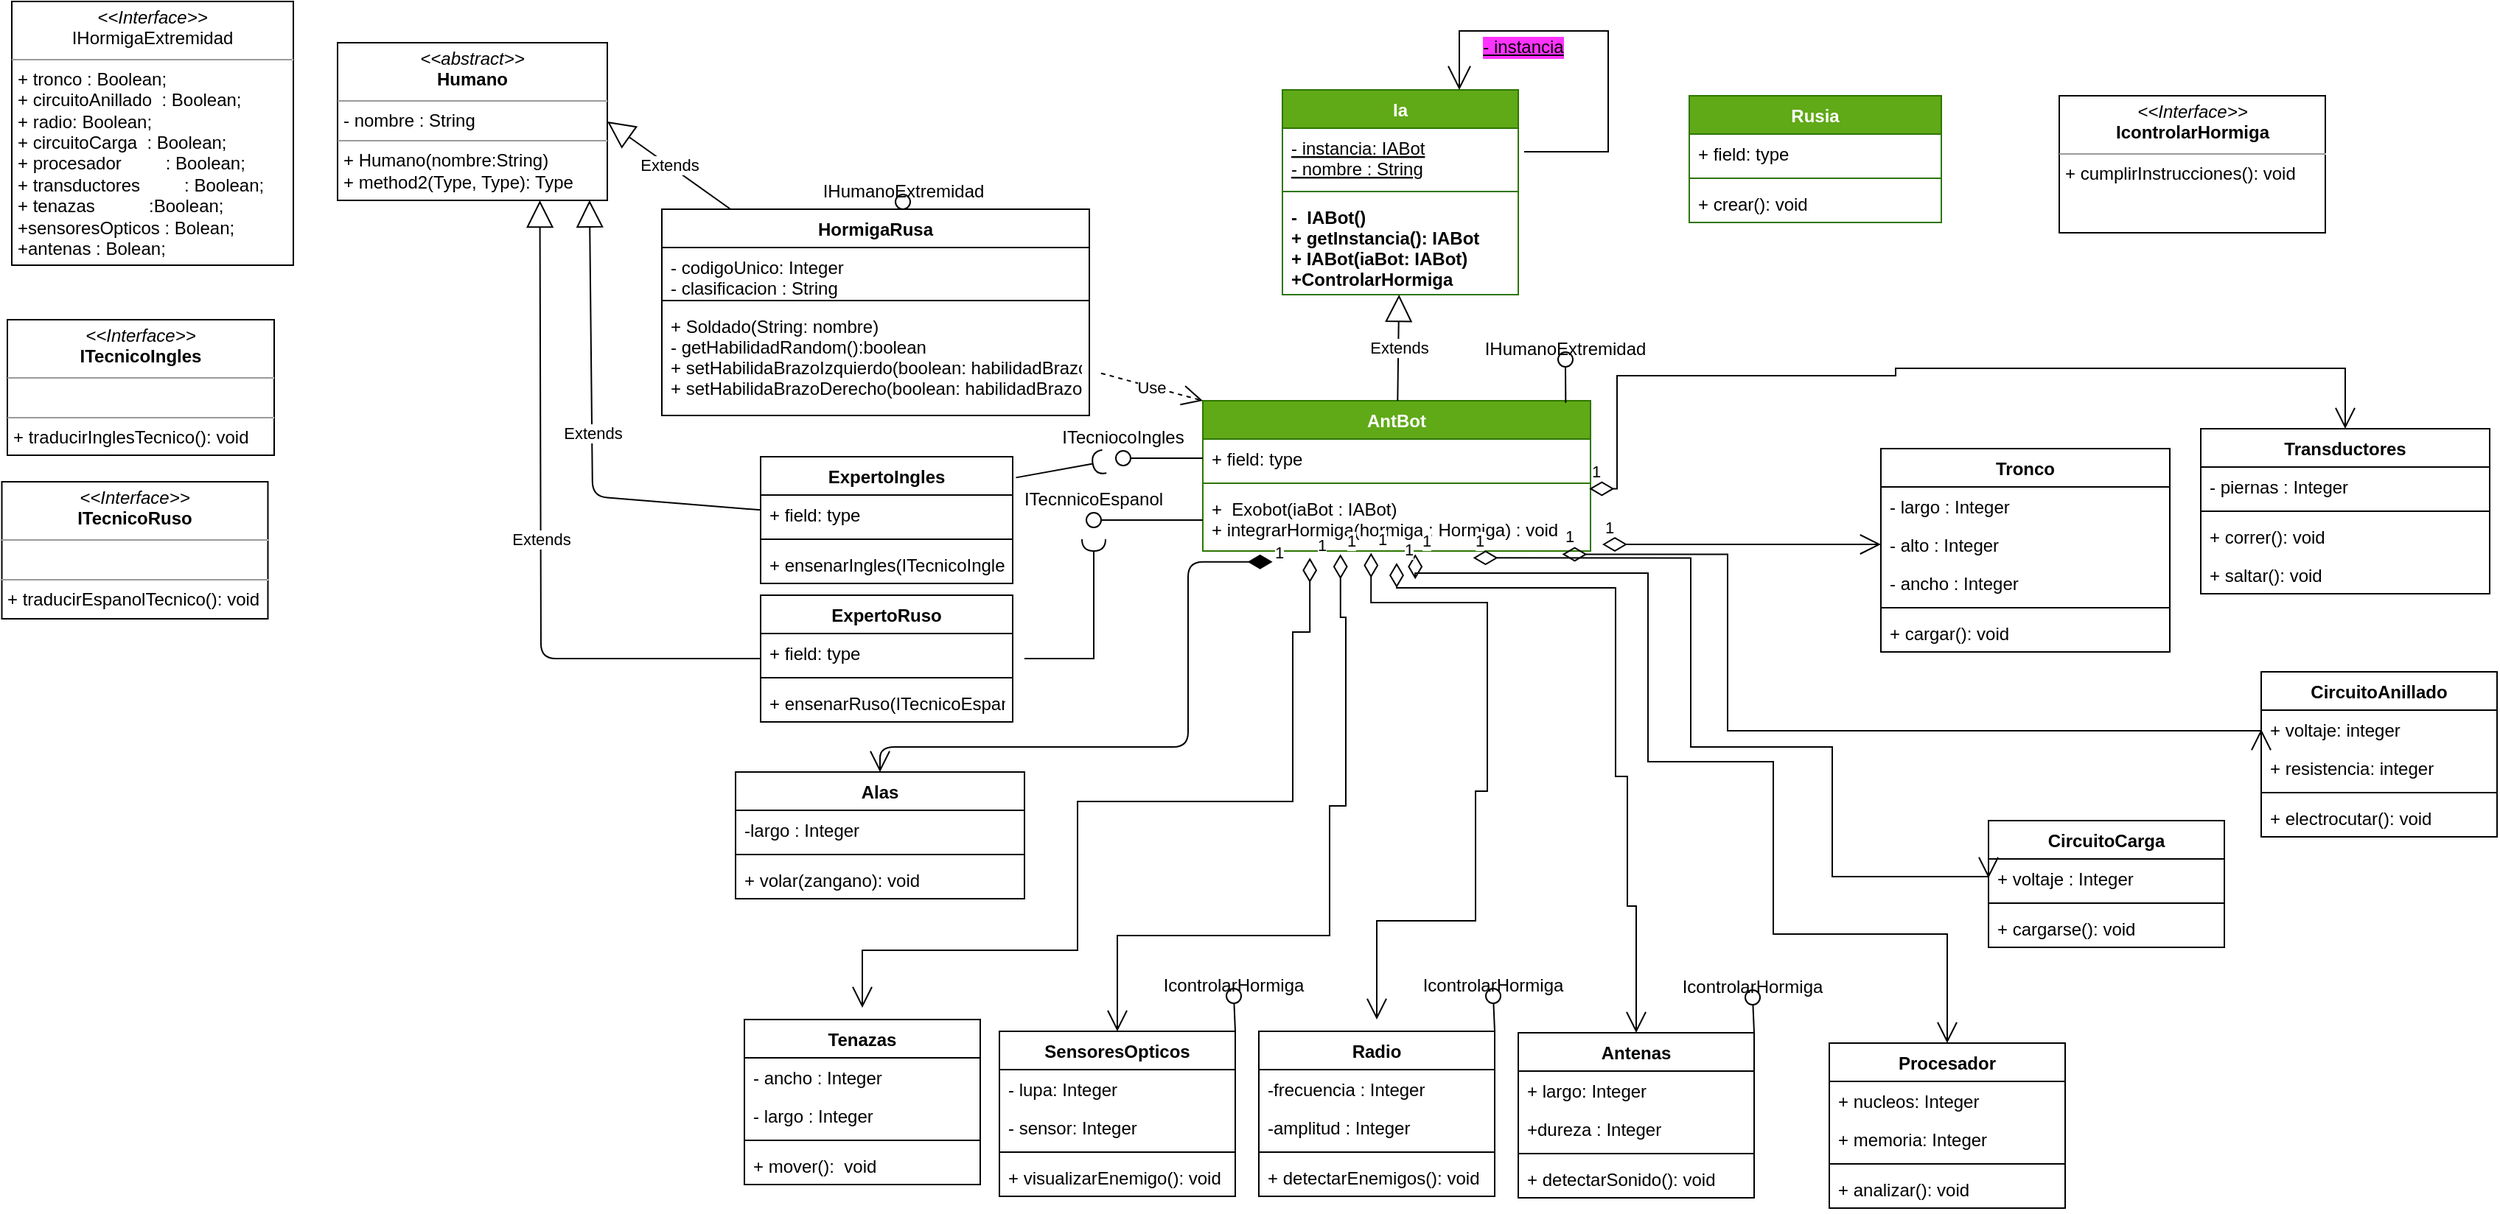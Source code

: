 <mxfile>
    <diagram id="eW3q4ieRanPk6iBj8h7B" name="Page-1">
        <mxGraphModel dx="2016" dy="666" grid="0" gridSize="10" guides="1" tooltips="1" connect="1" arrows="1" fold="1" page="1" pageScale="1" pageWidth="850" pageHeight="1100" math="0" shadow="0">
            <root>
                <mxCell id="0"/>
                <mxCell id="1" parent="0"/>
                <mxCell id="2" value="Ia" style="swimlane;fontStyle=1;align=center;verticalAlign=top;childLayout=stackLayout;horizontal=1;startSize=26;horizontalStack=0;resizeParent=1;resizeParentMax=0;resizeLast=0;collapsible=1;marginBottom=0;fillColor=#60a917;strokeColor=#2D7600;fontColor=#ffffff;" parent="1" vertex="1">
                    <mxGeometry x="354" y="99" width="160" height="139" as="geometry"/>
                </mxCell>
                <mxCell id="3" value="- instancia: IABot&#10;- nombre : String" style="text;strokeColor=none;fillColor=none;align=left;verticalAlign=top;spacingLeft=4;spacingRight=4;overflow=hidden;rotatable=0;points=[[0,0.5],[1,0.5]];portConstraint=eastwest;fontStyle=4" parent="2" vertex="1">
                    <mxGeometry y="26" width="160" height="39" as="geometry"/>
                </mxCell>
                <mxCell id="4" value="" style="line;strokeWidth=1;fillColor=none;align=left;verticalAlign=middle;spacingTop=-1;spacingLeft=3;spacingRight=3;rotatable=0;labelPosition=right;points=[];portConstraint=eastwest;strokeColor=inherit;" parent="2" vertex="1">
                    <mxGeometry y="65" width="160" height="8" as="geometry"/>
                </mxCell>
                <mxCell id="114" style="edgeStyle=none;rounded=0;orthogonalLoop=1;jettySize=auto;html=1;entryX=0.75;entryY=0;entryDx=0;entryDy=0;endArrow=open;startSize=14;endSize=14;sourcePerimeterSpacing=8;targetPerimeterSpacing=8;" parent="2" target="2" edge="1">
                    <mxGeometry relative="1" as="geometry">
                        <mxPoint x="164" y="42" as="sourcePoint"/>
                        <Array as="points">
                            <mxPoint x="221" y="42"/>
                            <mxPoint x="221" y="-40"/>
                            <mxPoint x="120" y="-40"/>
                        </Array>
                    </mxGeometry>
                </mxCell>
                <mxCell id="115" value="&lt;span style=&quot;font-size: 12px; text-align: left; text-decoration-line: underline;&quot;&gt;- instancia&lt;/span&gt;" style="edgeLabel;html=1;align=center;verticalAlign=middle;resizable=0;points=[];labelBackgroundColor=#FF33FF;" parent="114" vertex="1" connectable="0">
                    <mxGeometry x="-0.443" y="-2" relative="1" as="geometry">
                        <mxPoint x="-60" y="-50" as="offset"/>
                    </mxGeometry>
                </mxCell>
                <mxCell id="5" value="-  IABot()&#10;+ getInstancia(): IABot&#10;+ IABot(iaBot: IABot)&#10;+ControlarHormiga" style="text;strokeColor=none;fillColor=none;align=left;verticalAlign=top;spacingLeft=4;spacingRight=4;overflow=hidden;rotatable=0;points=[[0,0.5],[1,0.5]];portConstraint=eastwest;fontStyle=1" parent="2" vertex="1">
                    <mxGeometry y="73" width="160" height="66" as="geometry"/>
                </mxCell>
                <mxCell id="6" value="AntBot" style="swimlane;fontStyle=1;align=center;verticalAlign=top;childLayout=stackLayout;horizontal=1;startSize=26;horizontalStack=0;resizeParent=1;resizeParentMax=0;resizeLast=0;collapsible=1;marginBottom=0;fillColor=#60a917;strokeColor=#2D7600;fontColor=#ffffff;" parent="1" vertex="1">
                    <mxGeometry x="300" y="310" width="263" height="102" as="geometry"/>
                </mxCell>
                <mxCell id="7" value="+ field: type" style="text;strokeColor=none;fillColor=none;align=left;verticalAlign=top;spacingLeft=4;spacingRight=4;overflow=hidden;rotatable=0;points=[[0,0.5],[1,0.5]];portConstraint=eastwest;" parent="6" vertex="1">
                    <mxGeometry y="26" width="263" height="26" as="geometry"/>
                </mxCell>
                <mxCell id="8" value="" style="line;strokeWidth=1;fillColor=none;align=left;verticalAlign=middle;spacingTop=-1;spacingLeft=3;spacingRight=3;rotatable=0;labelPosition=right;points=[];portConstraint=eastwest;strokeColor=inherit;" parent="6" vertex="1">
                    <mxGeometry y="52" width="263" height="8" as="geometry"/>
                </mxCell>
                <mxCell id="9" value="+  Exobot(iaBot : IABot)&#10;+ integrarHormiga(hormiga : Hormiga) : void" style="text;strokeColor=none;fillColor=none;align=left;verticalAlign=top;spacingLeft=4;spacingRight=4;overflow=hidden;rotatable=0;points=[[0,0.5],[1,0.5]];portConstraint=eastwest;" parent="6" vertex="1">
                    <mxGeometry y="60" width="263" height="42" as="geometry"/>
                </mxCell>
                <mxCell id="12" value="Extends" style="endArrow=block;endSize=16;endFill=0;html=1;" parent="1" source="6" target="2" edge="1">
                    <mxGeometry width="160" relative="1" as="geometry">
                        <mxPoint x="355" y="247" as="sourcePoint"/>
                        <mxPoint x="544" y="267" as="targetPoint"/>
                    </mxGeometry>
                </mxCell>
                <mxCell id="13" value="Tronco" style="swimlane;fontStyle=1;align=center;verticalAlign=top;childLayout=stackLayout;horizontal=1;startSize=26;horizontalStack=0;resizeParent=1;resizeParentMax=0;resizeLast=0;collapsible=1;marginBottom=0;" parent="1" vertex="1">
                    <mxGeometry x="760" y="342.5" width="196" height="138" as="geometry"/>
                </mxCell>
                <mxCell id="14" value="- largo : Integer" style="text;strokeColor=none;fillColor=none;align=left;verticalAlign=top;spacingLeft=4;spacingRight=4;overflow=hidden;rotatable=0;points=[[0,0.5],[1,0.5]];portConstraint=eastwest;" parent="13" vertex="1">
                    <mxGeometry y="26" width="196" height="26" as="geometry"/>
                </mxCell>
                <mxCell id="153" value="- alto : Integer" style="text;strokeColor=none;fillColor=none;align=left;verticalAlign=top;spacingLeft=4;spacingRight=4;overflow=hidden;rotatable=0;points=[[0,0.5],[1,0.5]];portConstraint=eastwest;" parent="13" vertex="1">
                    <mxGeometry y="52" width="196" height="26" as="geometry"/>
                </mxCell>
                <mxCell id="152" value="- ancho : Integer" style="text;strokeColor=none;fillColor=none;align=left;verticalAlign=top;spacingLeft=4;spacingRight=4;overflow=hidden;rotatable=0;points=[[0,0.5],[1,0.5]];portConstraint=eastwest;" parent="13" vertex="1">
                    <mxGeometry y="78" width="196" height="26" as="geometry"/>
                </mxCell>
                <mxCell id="15" value="" style="line;strokeWidth=1;fillColor=none;align=left;verticalAlign=middle;spacingTop=-1;spacingLeft=3;spacingRight=3;rotatable=0;labelPosition=right;points=[];portConstraint=eastwest;strokeColor=inherit;" parent="13" vertex="1">
                    <mxGeometry y="104" width="196" height="8" as="geometry"/>
                </mxCell>
                <mxCell id="16" value="+ cargar(): void" style="text;strokeColor=none;fillColor=none;align=left;verticalAlign=top;spacingLeft=4;spacingRight=4;overflow=hidden;rotatable=0;points=[[0,0.5],[1,0.5]];portConstraint=eastwest;" parent="13" vertex="1">
                    <mxGeometry y="112" width="196" height="26" as="geometry"/>
                </mxCell>
                <mxCell id="18" value="&lt;p style=&quot;margin:0px;margin-top:4px;text-align:center;&quot;&gt;&lt;i&gt;&amp;lt;&amp;lt;Interface&amp;gt;&amp;gt;&lt;/i&gt;&lt;br&gt;&lt;b&gt;ITecnicoIngles&lt;/b&gt;&lt;/p&gt;&lt;hr size=&quot;1&quot;&gt;&lt;p style=&quot;margin:0px;margin-left:4px;&quot;&gt;&lt;br&gt;&lt;/p&gt;&lt;hr size=&quot;1&quot;&gt;&lt;p style=&quot;margin:0px;margin-left:4px;&quot;&gt;&lt;/p&gt;&lt;p style=&quot;margin:0px;margin-left:4px;&quot;&gt;+ traducirInglesTecnico(): void&lt;/p&gt;" style="verticalAlign=top;align=left;overflow=fill;fontSize=12;fontFamily=Helvetica;html=1;" parent="1" vertex="1">
                    <mxGeometry x="-511" y="255" width="181" height="92" as="geometry"/>
                </mxCell>
                <mxCell id="19" value="&lt;p style=&quot;margin:0px;margin-top:4px;text-align:center;&quot;&gt;&lt;i&gt;&amp;lt;&amp;lt;abstract&amp;gt;&amp;gt;&lt;/i&gt;&lt;br&gt;&lt;b&gt;Humano&lt;/b&gt;&lt;/p&gt;&lt;hr size=&quot;1&quot;&gt;&lt;p style=&quot;margin:0px;margin-left:4px;&quot;&gt;- nombre : String&lt;br&gt;&lt;/p&gt;&lt;hr size=&quot;1&quot;&gt;&lt;p style=&quot;margin:0px;margin-left:4px;&quot;&gt;+ Humano(nombre:String)&lt;br&gt;+ method2(Type, Type): Type&lt;/p&gt;" style="verticalAlign=top;align=left;overflow=fill;fontSize=12;fontFamily=Helvetica;html=1;" parent="1" vertex="1">
                    <mxGeometry x="-287" y="67" width="183" height="107" as="geometry"/>
                </mxCell>
                <mxCell id="27" value="" style="rounded=0;orthogonalLoop=1;jettySize=auto;html=1;endArrow=none;endFill=0;sketch=0;sourcePerimeterSpacing=0;targetPerimeterSpacing=0;startSize=14;endSize=14;curved=1;exitX=0.936;exitY=0.014;exitDx=0;exitDy=0;exitPerimeter=0;" parent="1" source="6" target="29" edge="1">
                    <mxGeometry relative="1" as="geometry">
                        <mxPoint x="425" y="308" as="sourcePoint"/>
                    </mxGeometry>
                </mxCell>
                <mxCell id="28" value="" style="rounded=0;orthogonalLoop=1;jettySize=auto;html=1;endArrow=halfCircle;endFill=0;endSize=6;strokeWidth=1;sketch=0;sourcePerimeterSpacing=8;targetPerimeterSpacing=8;curved=1;exitX=1.013;exitY=0.165;exitDx=0;exitDy=0;exitPerimeter=0;" parent="1" source="89" target="31" edge="1">
                    <mxGeometry relative="1" as="geometry">
                        <mxPoint x="28" y="327" as="sourcePoint"/>
                        <mxPoint x="28" y="304" as="targetPoint"/>
                    </mxGeometry>
                </mxCell>
                <mxCell id="29" value="IHumanoExtremidad&lt;br&gt;&lt;br&gt;" style="ellipse;whiteSpace=wrap;html=1;align=center;aspect=fixed;resizable=0;points=[];outlineConnect=0;sketch=0;" parent="1" vertex="1">
                    <mxGeometry x="541" y="277" width="10" height="10" as="geometry"/>
                </mxCell>
                <mxCell id="30" value="" style="rounded=0;orthogonalLoop=1;jettySize=auto;html=1;endArrow=none;endFill=0;sketch=0;sourcePerimeterSpacing=0;targetPerimeterSpacing=0;startSize=14;endSize=14;curved=1;exitX=0;exitY=0.5;exitDx=0;exitDy=0;" parent="1" source="7" target="31" edge="1">
                    <mxGeometry relative="1" as="geometry">
                        <mxPoint x="472" y="374" as="sourcePoint"/>
                    </mxGeometry>
                </mxCell>
                <mxCell id="31" value="ITecniocoIngles&lt;br&gt;&lt;br&gt;&lt;br&gt;" style="ellipse;whiteSpace=wrap;html=1;align=center;aspect=fixed;resizable=0;points=[];outlineConnect=0;sketch=0;" parent="1" vertex="1">
                    <mxGeometry x="241" y="344" width="10" height="10" as="geometry"/>
                </mxCell>
                <mxCell id="45" value="HormigaRusa" style="swimlane;fontStyle=1;align=center;verticalAlign=top;childLayout=stackLayout;horizontal=1;startSize=26;horizontalStack=0;resizeParent=1;resizeParentMax=0;resizeLast=0;collapsible=1;marginBottom=0;" parent="1" vertex="1">
                    <mxGeometry x="-67" y="180" width="290" height="140" as="geometry"/>
                </mxCell>
                <mxCell id="46" value="- codigoUnico: Integer&#10;- clasificacion : String&#10;&#10;" style="text;strokeColor=none;fillColor=none;align=left;verticalAlign=top;spacingLeft=4;spacingRight=4;overflow=hidden;rotatable=0;points=[[0,0.5],[1,0.5]];portConstraint=eastwest;" parent="45" vertex="1">
                    <mxGeometry y="26" width="290" height="32" as="geometry"/>
                </mxCell>
                <mxCell id="47" value="" style="line;strokeWidth=1;fillColor=none;align=left;verticalAlign=middle;spacingTop=-1;spacingLeft=3;spacingRight=3;rotatable=0;labelPosition=right;points=[];portConstraint=eastwest;strokeColor=inherit;" parent="45" vertex="1">
                    <mxGeometry y="58" width="290" height="8" as="geometry"/>
                </mxCell>
                <mxCell id="48" value="+ Soldado(String: nombre)&#10;- getHabilidadRandom():boolean&#10;+ setHabilidaBrazoIzquierdo(boolean: habilidadBrazoIzquierdo):void&#10;+ setHabilidaBrazoDerecho(boolean: habilidadBrazoDerecho): void" style="text;strokeColor=none;fillColor=none;align=left;verticalAlign=top;spacingLeft=4;spacingRight=4;overflow=hidden;rotatable=0;points=[[0,0.5],[1,0.5]];portConstraint=eastwest;" parent="45" vertex="1">
                    <mxGeometry y="66" width="290" height="74" as="geometry"/>
                </mxCell>
                <mxCell id="50" value="Extends" style="endArrow=block;endSize=16;endFill=0;html=1;entryX=1;entryY=0.5;entryDx=0;entryDy=0;startArrow=none;" parent="1" source="45" target="19" edge="1">
                    <mxGeometry width="160" relative="1" as="geometry">
                        <mxPoint x="-35" y="200" as="sourcePoint"/>
                        <mxPoint x="338" y="172" as="targetPoint"/>
                    </mxGeometry>
                </mxCell>
                <mxCell id="56" value="Use" style="endArrow=open;endSize=12;dashed=1;html=1;rounded=0;sourcePerimeterSpacing=8;targetPerimeterSpacing=8;entryX=0;entryY=0;entryDx=0;entryDy=0;" parent="1" source="45" target="6" edge="1">
                    <mxGeometry width="160" relative="1" as="geometry">
                        <mxPoint x="262" y="366" as="sourcePoint"/>
                        <mxPoint x="290" y="271" as="targetPoint"/>
                    </mxGeometry>
                </mxCell>
                <mxCell id="80" value="CircuitoAnillado" style="swimlane;fontStyle=1;align=center;verticalAlign=top;childLayout=stackLayout;horizontal=1;startSize=26;horizontalStack=0;resizeParent=1;resizeParentMax=0;resizeLast=0;collapsible=1;marginBottom=0;" parent="1" vertex="1">
                    <mxGeometry x="1018" y="494" width="160" height="112" as="geometry"/>
                </mxCell>
                <mxCell id="81" value="+ voltaje: integer" style="text;strokeColor=none;fillColor=none;align=left;verticalAlign=top;spacingLeft=4;spacingRight=4;overflow=hidden;rotatable=0;points=[[0,0.5],[1,0.5]];portConstraint=eastwest;" parent="80" vertex="1">
                    <mxGeometry y="26" width="160" height="26" as="geometry"/>
                </mxCell>
                <mxCell id="231" value="+ resistencia: integer" style="text;strokeColor=none;fillColor=none;align=left;verticalAlign=top;spacingLeft=4;spacingRight=4;overflow=hidden;rotatable=0;points=[[0,0.5],[1,0.5]];portConstraint=eastwest;" parent="80" vertex="1">
                    <mxGeometry y="52" width="160" height="26" as="geometry"/>
                </mxCell>
                <mxCell id="82" value="" style="line;strokeWidth=1;fillColor=none;align=left;verticalAlign=middle;spacingTop=-1;spacingLeft=3;spacingRight=3;rotatable=0;labelPosition=right;points=[];portConstraint=eastwest;strokeColor=inherit;" parent="80" vertex="1">
                    <mxGeometry y="78" width="160" height="8" as="geometry"/>
                </mxCell>
                <mxCell id="83" value="+ electrocutar(): void" style="text;strokeColor=none;fillColor=none;align=left;verticalAlign=top;spacingLeft=4;spacingRight=4;overflow=hidden;rotatable=0;points=[[0,0.5],[1,0.5]];portConstraint=eastwest;" parent="80" vertex="1">
                    <mxGeometry y="86" width="160" height="26" as="geometry"/>
                </mxCell>
                <mxCell id="88" value="1" style="endArrow=open;html=1;endSize=12;startArrow=diamondThin;startSize=14;startFill=0;edgeStyle=orthogonalEdgeStyle;align=left;verticalAlign=bottom;rounded=0;sourcePerimeterSpacing=8;targetPerimeterSpacing=8;entryX=0;entryY=0.5;entryDx=0;entryDy=0;" parent="1" source="6" target="153" edge="1">
                    <mxGeometry x="-1" y="3" relative="1" as="geometry">
                        <mxPoint x="484" y="487" as="sourcePoint"/>
                        <mxPoint x="749" y="441" as="targetPoint"/>
                        <Array as="points">
                            <mxPoint x="662" y="408"/>
                        </Array>
                    </mxGeometry>
                </mxCell>
                <mxCell id="89" value="ExpertoIngles" style="swimlane;fontStyle=1;align=center;verticalAlign=top;childLayout=stackLayout;horizontal=1;startSize=26;horizontalStack=0;resizeParent=1;resizeParentMax=0;resizeLast=0;collapsible=1;marginBottom=0;" parent="1" vertex="1">
                    <mxGeometry y="348" width="171" height="86" as="geometry"/>
                </mxCell>
                <mxCell id="90" value="+ field: type" style="text;strokeColor=none;fillColor=none;align=left;verticalAlign=top;spacingLeft=4;spacingRight=4;overflow=hidden;rotatable=0;points=[[0,0.5],[1,0.5]];portConstraint=eastwest;" parent="89" vertex="1">
                    <mxGeometry y="26" width="171" height="26" as="geometry"/>
                </mxCell>
                <mxCell id="91" value="" style="line;strokeWidth=1;fillColor=none;align=left;verticalAlign=middle;spacingTop=-1;spacingLeft=3;spacingRight=3;rotatable=0;labelPosition=right;points=[];portConstraint=eastwest;strokeColor=inherit;" parent="89" vertex="1">
                    <mxGeometry y="52" width="171" height="8" as="geometry"/>
                </mxCell>
                <mxCell id="92" value="+ ensenarIngles(ITecnicoIngles): void" style="text;strokeColor=none;fillColor=none;align=left;verticalAlign=top;spacingLeft=4;spacingRight=4;overflow=hidden;rotatable=0;points=[[0,0.5],[1,0.5]];portConstraint=eastwest;" parent="89" vertex="1">
                    <mxGeometry y="60" width="171" height="26" as="geometry"/>
                </mxCell>
                <mxCell id="93" value="ExpertoRuso" style="swimlane;fontStyle=1;align=center;verticalAlign=top;childLayout=stackLayout;horizontal=1;startSize=26;horizontalStack=0;resizeParent=1;resizeParentMax=0;resizeLast=0;collapsible=1;marginBottom=0;" parent="1" vertex="1">
                    <mxGeometry y="442" width="171" height="86" as="geometry"/>
                </mxCell>
                <mxCell id="94" value="+ field: type" style="text;strokeColor=none;fillColor=none;align=left;verticalAlign=top;spacingLeft=4;spacingRight=4;overflow=hidden;rotatable=0;points=[[0,0.5],[1,0.5]];portConstraint=eastwest;" parent="93" vertex="1">
                    <mxGeometry y="26" width="171" height="26" as="geometry"/>
                </mxCell>
                <mxCell id="95" value="" style="line;strokeWidth=1;fillColor=none;align=left;verticalAlign=middle;spacingTop=-1;spacingLeft=3;spacingRight=3;rotatable=0;labelPosition=right;points=[];portConstraint=eastwest;strokeColor=inherit;" parent="93" vertex="1">
                    <mxGeometry y="52" width="171" height="8" as="geometry"/>
                </mxCell>
                <mxCell id="96" value="+ ensenarRuso(ITecnicoEspanol): void" style="text;strokeColor=none;fillColor=none;align=left;verticalAlign=top;spacingLeft=4;spacingRight=4;overflow=hidden;rotatable=0;points=[[0,0.5],[1,0.5]];portConstraint=eastwest;" parent="93" vertex="1">
                    <mxGeometry y="60" width="171" height="26" as="geometry"/>
                </mxCell>
                <mxCell id="97" value="Extends" style="endArrow=block;endSize=16;endFill=0;html=1;entryX=0.75;entryY=1;entryDx=0;entryDy=0;" parent="1" source="93" target="19" edge="1">
                    <mxGeometry width="160" relative="1" as="geometry">
                        <mxPoint x="-78.031" y="453" as="sourcePoint"/>
                        <mxPoint x="-120" y="412.593" as="targetPoint"/>
                        <Array as="points">
                            <mxPoint x="-149" y="485"/>
                        </Array>
                    </mxGeometry>
                </mxCell>
                <mxCell id="98" value="Extends" style="endArrow=block;endSize=16;endFill=0;html=1;entryX=0.934;entryY=0.999;entryDx=0;entryDy=0;entryPerimeter=0;" parent="1" source="89" target="19" edge="1">
                    <mxGeometry width="160" relative="1" as="geometry">
                        <mxPoint x="-67.5" y="547" as="sourcePoint"/>
                        <mxPoint x="-162.75" y="464" as="targetPoint"/>
                        <Array as="points">
                            <mxPoint x="-114" y="375"/>
                        </Array>
                    </mxGeometry>
                </mxCell>
                <mxCell id="99" value="" style="rounded=0;orthogonalLoop=1;jettySize=auto;html=1;endArrow=halfCircle;endFill=0;endSize=6;strokeWidth=1;sketch=0;sourcePerimeterSpacing=8;targetPerimeterSpacing=8;edgeStyle=orthogonalEdgeStyle;" parent="1" source="93" target="111" edge="1">
                    <mxGeometry relative="1" as="geometry">
                        <mxPoint x="10.059" y="452.998" as="sourcePoint"/>
                        <mxPoint x="164" y="407" as="targetPoint"/>
                    </mxGeometry>
                </mxCell>
                <mxCell id="103" value="&lt;p style=&quot;margin:0px;margin-top:4px;text-align:center;&quot;&gt;&lt;i&gt;&amp;lt;&amp;lt;Interface&amp;gt;&amp;gt;&lt;/i&gt;&lt;br&gt;&lt;b&gt;ITecnicoRuso&lt;/b&gt;&lt;/p&gt;&lt;hr size=&quot;1&quot;&gt;&lt;p style=&quot;margin:0px;margin-left:4px;&quot;&gt;&lt;br&gt;&lt;/p&gt;&lt;hr size=&quot;1&quot;&gt;&lt;p style=&quot;margin:0px;margin-left:4px;&quot;&gt;+ traducirEspanolTecnico(): void&lt;/p&gt;" style="verticalAlign=top;align=left;overflow=fill;fontSize=12;fontFamily=Helvetica;html=1;" parent="1" vertex="1">
                    <mxGeometry x="-514.75" y="365" width="180.5" height="93" as="geometry"/>
                </mxCell>
                <mxCell id="110" value="" style="rounded=0;orthogonalLoop=1;jettySize=auto;html=1;endArrow=none;endFill=0;sketch=0;sourcePerimeterSpacing=0;targetPerimeterSpacing=0;startSize=14;endSize=14;curved=1;exitX=0;exitY=0.5;exitDx=0;exitDy=0;" parent="1" source="9" target="111" edge="1">
                    <mxGeometry relative="1" as="geometry">
                        <mxPoint x="464" y="375" as="sourcePoint"/>
                    </mxGeometry>
                </mxCell>
                <mxCell id="111" value="ITecnnicoEspanol&lt;br&gt;&lt;br&gt;&lt;br&gt;" style="ellipse;whiteSpace=wrap;html=1;align=center;aspect=fixed;resizable=0;points=[];outlineConnect=0;sketch=0;" parent="1" vertex="1">
                    <mxGeometry x="221" y="386" width="10" height="10" as="geometry"/>
                </mxCell>
                <mxCell id="116" value="Rusia" style="swimlane;fontStyle=1;align=center;verticalAlign=top;childLayout=stackLayout;horizontal=1;startSize=26;horizontalStack=0;resizeParent=1;resizeParentMax=0;resizeLast=0;collapsible=1;marginBottom=0;fillColor=#60a917;strokeColor=#2D7600;fontColor=#ffffff;" parent="1" vertex="1">
                    <mxGeometry x="630" y="103" width="171" height="86" as="geometry"/>
                </mxCell>
                <mxCell id="117" value="+ field: type" style="text;strokeColor=none;fillColor=none;align=left;verticalAlign=top;spacingLeft=4;spacingRight=4;overflow=hidden;rotatable=0;points=[[0,0.5],[1,0.5]];portConstraint=eastwest;" parent="116" vertex="1">
                    <mxGeometry y="26" width="171" height="26" as="geometry"/>
                </mxCell>
                <mxCell id="118" value="" style="line;strokeWidth=1;fillColor=none;align=left;verticalAlign=middle;spacingTop=-1;spacingLeft=3;spacingRight=3;rotatable=0;labelPosition=right;points=[];portConstraint=eastwest;strokeColor=inherit;" parent="116" vertex="1">
                    <mxGeometry y="52" width="171" height="8" as="geometry"/>
                </mxCell>
                <mxCell id="119" value="+ crear(): void" style="text;strokeColor=none;fillColor=none;align=left;verticalAlign=top;spacingLeft=4;spacingRight=4;overflow=hidden;rotatable=0;points=[[0,0.5],[1,0.5]];portConstraint=eastwest;" parent="116" vertex="1">
                    <mxGeometry y="60" width="171" height="26" as="geometry"/>
                </mxCell>
                <mxCell id="126" value="" style="endArrow=none;endSize=16;endFill=0;html=1;" parent="1" source="45" target="41" edge="1">
                    <mxGeometry width="160" relative="1" as="geometry">
                        <mxPoint x="5.643" y="215" as="sourcePoint"/>
                        <mxPoint x="-103" y="156.5" as="targetPoint"/>
                    </mxGeometry>
                </mxCell>
                <mxCell id="41" value="IHumanoExtremidad&lt;br&gt;&lt;br&gt;" style="ellipse;whiteSpace=wrap;html=1;align=center;aspect=fixed;resizable=0;points=[];outlineConnect=0;sketch=0;" parent="1" vertex="1">
                    <mxGeometry x="91.5" y="170" width="10" height="10" as="geometry"/>
                </mxCell>
                <mxCell id="159" value="CircuitoCarga" style="swimlane;fontStyle=1;align=center;verticalAlign=top;childLayout=stackLayout;horizontal=1;startSize=26;horizontalStack=0;resizeParent=1;resizeParentMax=0;resizeLast=0;collapsible=1;marginBottom=0;" parent="1" vertex="1">
                    <mxGeometry x="833" y="595" width="160" height="86" as="geometry"/>
                </mxCell>
                <mxCell id="160" value="+ voltaje : Integer" style="text;strokeColor=none;fillColor=none;align=left;verticalAlign=top;spacingLeft=4;spacingRight=4;overflow=hidden;rotatable=0;points=[[0,0.5],[1,0.5]];portConstraint=eastwest;" parent="159" vertex="1">
                    <mxGeometry y="26" width="160" height="26" as="geometry"/>
                </mxCell>
                <mxCell id="161" value="" style="line;strokeWidth=1;fillColor=none;align=left;verticalAlign=middle;spacingTop=-1;spacingLeft=3;spacingRight=3;rotatable=0;labelPosition=right;points=[];portConstraint=eastwest;strokeColor=inherit;" parent="159" vertex="1">
                    <mxGeometry y="52" width="160" height="8" as="geometry"/>
                </mxCell>
                <mxCell id="162" value="+ cargarse(): void" style="text;strokeColor=none;fillColor=none;align=left;verticalAlign=top;spacingLeft=4;spacingRight=4;overflow=hidden;rotatable=0;points=[[0,0.5],[1,0.5]];portConstraint=eastwest;" parent="159" vertex="1">
                    <mxGeometry y="60" width="160" height="26" as="geometry"/>
                </mxCell>
                <mxCell id="163" value="Procesador" style="swimlane;fontStyle=1;align=center;verticalAlign=top;childLayout=stackLayout;horizontal=1;startSize=26;horizontalStack=0;resizeParent=1;resizeParentMax=0;resizeLast=0;collapsible=1;marginBottom=0;" parent="1" vertex="1">
                    <mxGeometry x="725" y="746" width="160" height="112" as="geometry"/>
                </mxCell>
                <mxCell id="164" value="+ nucleos: Integer" style="text;strokeColor=none;fillColor=none;align=left;verticalAlign=top;spacingLeft=4;spacingRight=4;overflow=hidden;rotatable=0;points=[[0,0.5],[1,0.5]];portConstraint=eastwest;" parent="163" vertex="1">
                    <mxGeometry y="26" width="160" height="26" as="geometry"/>
                </mxCell>
                <mxCell id="236" value="+ memoria: Integer" style="text;strokeColor=none;fillColor=none;align=left;verticalAlign=top;spacingLeft=4;spacingRight=4;overflow=hidden;rotatable=0;points=[[0,0.5],[1,0.5]];portConstraint=eastwest;" parent="163" vertex="1">
                    <mxGeometry y="52" width="160" height="26" as="geometry"/>
                </mxCell>
                <mxCell id="165" value="" style="line;strokeWidth=1;fillColor=none;align=left;verticalAlign=middle;spacingTop=-1;spacingLeft=3;spacingRight=3;rotatable=0;labelPosition=right;points=[];portConstraint=eastwest;strokeColor=inherit;" parent="163" vertex="1">
                    <mxGeometry y="78" width="160" height="8" as="geometry"/>
                </mxCell>
                <mxCell id="166" value="+ analizar(): void" style="text;strokeColor=none;fillColor=none;align=left;verticalAlign=top;spacingLeft=4;spacingRight=4;overflow=hidden;rotatable=0;points=[[0,0.5],[1,0.5]];portConstraint=eastwest;" parent="163" vertex="1">
                    <mxGeometry y="86" width="160" height="26" as="geometry"/>
                </mxCell>
                <mxCell id="171" value="Tenazas" style="swimlane;fontStyle=1;align=center;verticalAlign=top;childLayout=stackLayout;horizontal=1;startSize=26;horizontalStack=0;resizeParent=1;resizeParentMax=0;resizeLast=0;collapsible=1;marginBottom=0;" parent="1" vertex="1">
                    <mxGeometry x="-11" y="730" width="160" height="112" as="geometry"/>
                </mxCell>
                <mxCell id="172" value="- ancho : Integer" style="text;strokeColor=none;fillColor=none;align=left;verticalAlign=top;spacingLeft=4;spacingRight=4;overflow=hidden;rotatable=0;points=[[0,0.5],[1,0.5]];portConstraint=eastwest;" parent="171" vertex="1">
                    <mxGeometry y="26" width="160" height="26" as="geometry"/>
                </mxCell>
                <mxCell id="232" value="- largo : Integer" style="text;strokeColor=none;fillColor=none;align=left;verticalAlign=top;spacingLeft=4;spacingRight=4;overflow=hidden;rotatable=0;points=[[0,0.5],[1,0.5]];portConstraint=eastwest;" parent="171" vertex="1">
                    <mxGeometry y="52" width="160" height="26" as="geometry"/>
                </mxCell>
                <mxCell id="173" value="" style="line;strokeWidth=1;fillColor=none;align=left;verticalAlign=middle;spacingTop=-1;spacingLeft=3;spacingRight=3;rotatable=0;labelPosition=right;points=[];portConstraint=eastwest;strokeColor=inherit;" parent="171" vertex="1">
                    <mxGeometry y="78" width="160" height="8" as="geometry"/>
                </mxCell>
                <mxCell id="174" value="+ mover():  void" style="text;strokeColor=none;fillColor=none;align=left;verticalAlign=top;spacingLeft=4;spacingRight=4;overflow=hidden;rotatable=0;points=[[0,0.5],[1,0.5]];portConstraint=eastwest;" parent="171" vertex="1">
                    <mxGeometry y="86" width="160" height="26" as="geometry"/>
                </mxCell>
                <mxCell id="175" value="SensoresOpticos" style="swimlane;fontStyle=1;align=center;verticalAlign=top;childLayout=stackLayout;horizontal=1;startSize=26;horizontalStack=0;resizeParent=1;resizeParentMax=0;resizeLast=0;collapsible=1;marginBottom=0;" parent="1" vertex="1">
                    <mxGeometry x="162" y="738" width="160" height="112" as="geometry"/>
                </mxCell>
                <mxCell id="176" value="- lupa: Integer" style="text;strokeColor=none;fillColor=none;align=left;verticalAlign=top;spacingLeft=4;spacingRight=4;overflow=hidden;rotatable=0;points=[[0,0.5],[1,0.5]];portConstraint=eastwest;" parent="175" vertex="1">
                    <mxGeometry y="26" width="160" height="26" as="geometry"/>
                </mxCell>
                <mxCell id="233" value="- sensor: Integer" style="text;strokeColor=none;fillColor=none;align=left;verticalAlign=top;spacingLeft=4;spacingRight=4;overflow=hidden;rotatable=0;points=[[0,0.5],[1,0.5]];portConstraint=eastwest;" parent="175" vertex="1">
                    <mxGeometry y="52" width="160" height="26" as="geometry"/>
                </mxCell>
                <mxCell id="177" value="" style="line;strokeWidth=1;fillColor=none;align=left;verticalAlign=middle;spacingTop=-1;spacingLeft=3;spacingRight=3;rotatable=0;labelPosition=right;points=[];portConstraint=eastwest;strokeColor=inherit;" parent="175" vertex="1">
                    <mxGeometry y="78" width="160" height="8" as="geometry"/>
                </mxCell>
                <mxCell id="178" value="+ visualizarEnemigo(): void" style="text;strokeColor=none;fillColor=none;align=left;verticalAlign=top;spacingLeft=4;spacingRight=4;overflow=hidden;rotatable=0;points=[[0,0.5],[1,0.5]];portConstraint=eastwest;" parent="175" vertex="1">
                    <mxGeometry y="86" width="160" height="26" as="geometry"/>
                </mxCell>
                <mxCell id="188" value="&lt;p style=&quot;margin:0px;margin-top:4px;text-align:center;&quot;&gt;&lt;i&gt;&amp;lt;&amp;lt;Interface&amp;gt;&amp;gt;&lt;/i&gt;&lt;br&gt;IHormigaExtremidad&lt;/p&gt;&lt;hr size=&quot;1&quot;&gt;&lt;p style=&quot;margin:0px;margin-left:4px;&quot;&gt;&lt;span style=&quot;background-color: initial;&quot;&gt;+ tronco : Boolean;&lt;/span&gt;&lt;br&gt;&lt;/p&gt;&lt;p style=&quot;margin:0px;margin-left:4px;&quot;&gt;+ circuitoAnillado&amp;nbsp; : Boolean;&lt;/p&gt;&lt;p style=&quot;margin:0px;margin-left:4px;&quot;&gt;+ radio: Boolean;&lt;/p&gt;&lt;p style=&quot;margin:0px;margin-left:4px;&quot;&gt;+ circuitoCarga&amp;nbsp; : Boolean;&lt;/p&gt;&lt;p style=&quot;margin:0px;margin-left:4px;&quot;&gt;+ procesador&amp;nbsp; &amp;nbsp; &amp;nbsp; &amp;nbsp; &amp;nbsp;: Boolean;&lt;/p&gt;&lt;p style=&quot;margin:0px;margin-left:4px;&quot;&gt;+ transductores&amp;nbsp; &amp;nbsp; &amp;nbsp; &amp;nbsp; &amp;nbsp;: Boolean;&lt;/p&gt;&lt;p style=&quot;margin:0px;margin-left:4px;&quot;&gt;+ tenazas&amp;nbsp; &amp;nbsp; &amp;nbsp; &amp;nbsp; &amp;nbsp; &amp;nbsp;:Boolean;&lt;/p&gt;&lt;p style=&quot;margin:0px;margin-left:4px;&quot;&gt;+sensoresOpticos : Bolean;&lt;/p&gt;&lt;p style=&quot;margin:0px;margin-left:4px;&quot;&gt;+antenas : Bolean;&lt;/p&gt;&lt;hr size=&quot;1&quot;&gt;&lt;p style=&quot;margin:0px;margin-left:4px;&quot;&gt;&lt;br&gt;&lt;/p&gt;" style="verticalAlign=top;align=left;overflow=fill;fontSize=12;fontFamily=Helvetica;html=1;" parent="1" vertex="1">
                    <mxGeometry x="-508" y="39" width="191" height="179" as="geometry"/>
                </mxCell>
                <mxCell id="196" value="" style="rounded=0;orthogonalLoop=1;jettySize=auto;html=1;endArrow=none;endFill=0;sketch=0;sourcePerimeterSpacing=0;startSize=14;endSize=14;curved=1;exitX=1;exitY=0;exitDx=0;exitDy=0;" parent="1" source="175" target="191" edge="1">
                    <mxGeometry relative="1" as="geometry">
                        <mxPoint x="351" y="749" as="sourcePoint"/>
                        <mxPoint x="350.172" y="725.997" as="targetPoint"/>
                    </mxGeometry>
                </mxCell>
                <mxCell id="191" value="IcontrolarHormiga&lt;br&gt;&lt;br&gt;" style="ellipse;whiteSpace=wrap;html=1;align=center;aspect=fixed;resizable=0;points=[];outlineConnect=0;sketch=0;" parent="1" vertex="1">
                    <mxGeometry x="316" y="709" width="10" height="10" as="geometry"/>
                </mxCell>
                <mxCell id="197" value="Radio" style="swimlane;fontStyle=1;align=center;verticalAlign=top;childLayout=stackLayout;horizontal=1;startSize=26;horizontalStack=0;resizeParent=1;resizeParentMax=0;resizeLast=0;collapsible=1;marginBottom=0;" parent="1" vertex="1">
                    <mxGeometry x="338.0" y="738" width="160" height="112" as="geometry"/>
                </mxCell>
                <mxCell id="234" value="-frecuencia : Integer" style="text;strokeColor=none;fillColor=none;align=left;verticalAlign=top;spacingLeft=4;spacingRight=4;overflow=hidden;rotatable=0;points=[[0,0.5],[1,0.5]];portConstraint=eastwest;" parent="197" vertex="1">
                    <mxGeometry y="26" width="160" height="26" as="geometry"/>
                </mxCell>
                <mxCell id="198" value="-amplitud : Integer" style="text;strokeColor=none;fillColor=none;align=left;verticalAlign=top;spacingLeft=4;spacingRight=4;overflow=hidden;rotatable=0;points=[[0,0.5],[1,0.5]];portConstraint=eastwest;" parent="197" vertex="1">
                    <mxGeometry y="52" width="160" height="26" as="geometry"/>
                </mxCell>
                <mxCell id="199" value="" style="line;strokeWidth=1;fillColor=none;align=left;verticalAlign=middle;spacingTop=-1;spacingLeft=3;spacingRight=3;rotatable=0;labelPosition=right;points=[];portConstraint=eastwest;strokeColor=inherit;" parent="197" vertex="1">
                    <mxGeometry y="78" width="160" height="8" as="geometry"/>
                </mxCell>
                <mxCell id="200" value="+ detectarEnemigos(): void" style="text;strokeColor=none;fillColor=none;align=left;verticalAlign=top;spacingLeft=4;spacingRight=4;overflow=hidden;rotatable=0;points=[[0,0.5],[1,0.5]];portConstraint=eastwest;" parent="197" vertex="1">
                    <mxGeometry y="86" width="160" height="26" as="geometry"/>
                </mxCell>
                <mxCell id="202" value="" style="rounded=0;orthogonalLoop=1;jettySize=auto;html=1;endArrow=none;endFill=0;sketch=0;sourcePerimeterSpacing=0;startSize=14;endSize=14;curved=1;exitX=1;exitY=0;exitDx=0;exitDy=0;" parent="1" source="197" target="203" edge="1">
                    <mxGeometry relative="1" as="geometry">
                        <mxPoint x="527" y="749" as="sourcePoint"/>
                        <mxPoint x="526.172" y="725.997" as="targetPoint"/>
                    </mxGeometry>
                </mxCell>
                <mxCell id="203" value="IcontrolarHormiga&lt;br&gt;&lt;br&gt;" style="ellipse;whiteSpace=wrap;html=1;align=center;aspect=fixed;resizable=0;points=[];outlineConnect=0;sketch=0;" parent="1" vertex="1">
                    <mxGeometry x="492" y="709" width="10" height="10" as="geometry"/>
                </mxCell>
                <mxCell id="204" value="Antenas" style="swimlane;fontStyle=1;align=center;verticalAlign=top;childLayout=stackLayout;horizontal=1;startSize=26;horizontalStack=0;resizeParent=1;resizeParentMax=0;resizeLast=0;collapsible=1;marginBottom=0;" parent="1" vertex="1">
                    <mxGeometry x="514" y="739" width="160" height="112" as="geometry"/>
                </mxCell>
                <mxCell id="235" value="+ largo: Integer" style="text;strokeColor=none;fillColor=none;align=left;verticalAlign=top;spacingLeft=4;spacingRight=4;overflow=hidden;rotatable=0;points=[[0,0.5],[1,0.5]];portConstraint=eastwest;" parent="204" vertex="1">
                    <mxGeometry y="26" width="160" height="26" as="geometry"/>
                </mxCell>
                <mxCell id="205" value="+dureza : Integer" style="text;strokeColor=none;fillColor=none;align=left;verticalAlign=top;spacingLeft=4;spacingRight=4;overflow=hidden;rotatable=0;points=[[0,0.5],[1,0.5]];portConstraint=eastwest;" parent="204" vertex="1">
                    <mxGeometry y="52" width="160" height="26" as="geometry"/>
                </mxCell>
                <mxCell id="206" value="" style="line;strokeWidth=1;fillColor=none;align=left;verticalAlign=middle;spacingTop=-1;spacingLeft=3;spacingRight=3;rotatable=0;labelPosition=right;points=[];portConstraint=eastwest;strokeColor=inherit;" parent="204" vertex="1">
                    <mxGeometry y="78" width="160" height="8" as="geometry"/>
                </mxCell>
                <mxCell id="207" value="+ detectarSonido(): void" style="text;strokeColor=none;fillColor=none;align=left;verticalAlign=top;spacingLeft=4;spacingRight=4;overflow=hidden;rotatable=0;points=[[0,0.5],[1,0.5]];portConstraint=eastwest;" parent="204" vertex="1">
                    <mxGeometry y="86" width="160" height="26" as="geometry"/>
                </mxCell>
                <mxCell id="209" value="" style="rounded=0;orthogonalLoop=1;jettySize=auto;html=1;endArrow=none;endFill=0;sketch=0;sourcePerimeterSpacing=0;startSize=14;endSize=14;curved=1;exitX=1;exitY=0;exitDx=0;exitDy=0;" parent="1" source="204" target="210" edge="1">
                    <mxGeometry relative="1" as="geometry">
                        <mxPoint x="703" y="750" as="sourcePoint"/>
                        <mxPoint x="702.172" y="726.997" as="targetPoint"/>
                    </mxGeometry>
                </mxCell>
                <mxCell id="210" value="IcontrolarHormiga&lt;br&gt;&lt;br&gt;" style="ellipse;whiteSpace=wrap;html=1;align=center;aspect=fixed;resizable=0;points=[];outlineConnect=0;sketch=0;" parent="1" vertex="1">
                    <mxGeometry x="668" y="710" width="10" height="10" as="geometry"/>
                </mxCell>
                <mxCell id="212" value="1" style="endArrow=open;html=1;endSize=12;startArrow=diamondThin;startSize=14;startFill=0;edgeStyle=orthogonalEdgeStyle;align=left;verticalAlign=bottom;rounded=0;sourcePerimeterSpacing=8;targetPerimeterSpacing=8;entryX=0;entryY=0.5;entryDx=0;entryDy=0;exitX=0.927;exitY=1.053;exitDx=0;exitDy=0;exitPerimeter=0;" parent="1" source="9" target="81" edge="1">
                    <mxGeometry x="-1" y="3" relative="1" as="geometry">
                        <mxPoint x="581.0" y="417.556" as="sourcePoint"/>
                        <mxPoint x="770" y="417.5" as="targetPoint"/>
                        <Array as="points">
                            <mxPoint x="656" y="414"/>
                            <mxPoint x="656" y="534"/>
                        </Array>
                    </mxGeometry>
                </mxCell>
                <mxCell id="215" value="1" style="endArrow=open;html=1;endSize=12;startArrow=diamondThin;startSize=14;startFill=0;edgeStyle=orthogonalEdgeStyle;align=left;verticalAlign=bottom;rounded=0;sourcePerimeterSpacing=8;targetPerimeterSpacing=8;entryX=0;entryY=0.5;entryDx=0;entryDy=0;exitX=0.697;exitY=1.111;exitDx=0;exitDy=0;exitPerimeter=0;" parent="1" source="9" target="160" edge="1">
                    <mxGeometry x="-1" y="3" relative="1" as="geometry">
                        <mxPoint x="591.0" y="427.556" as="sourcePoint"/>
                        <mxPoint x="780" y="427.5" as="targetPoint"/>
                        <Array as="points">
                            <mxPoint x="631" y="417"/>
                            <mxPoint x="631" y="545"/>
                            <mxPoint x="727" y="545"/>
                            <mxPoint x="727" y="633"/>
                        </Array>
                    </mxGeometry>
                </mxCell>
                <mxCell id="216" value="Alas" style="swimlane;fontStyle=1;align=center;verticalAlign=top;childLayout=stackLayout;horizontal=1;startSize=26;horizontalStack=0;resizeParent=1;resizeParentMax=0;resizeLast=0;collapsible=1;marginBottom=0;" parent="1" vertex="1">
                    <mxGeometry x="-17" y="562" width="196" height="86" as="geometry"/>
                </mxCell>
                <mxCell id="217" value="-largo : Integer" style="text;strokeColor=none;fillColor=none;align=left;verticalAlign=top;spacingLeft=4;spacingRight=4;overflow=hidden;rotatable=0;points=[[0,0.5],[1,0.5]];portConstraint=eastwest;" parent="216" vertex="1">
                    <mxGeometry y="26" width="196" height="26" as="geometry"/>
                </mxCell>
                <mxCell id="220" value="" style="line;strokeWidth=1;fillColor=none;align=left;verticalAlign=middle;spacingTop=-1;spacingLeft=3;spacingRight=3;rotatable=0;labelPosition=right;points=[];portConstraint=eastwest;strokeColor=inherit;" parent="216" vertex="1">
                    <mxGeometry y="52" width="196" height="8" as="geometry"/>
                </mxCell>
                <mxCell id="221" value="+ volar(zangano): void" style="text;strokeColor=none;fillColor=none;align=left;verticalAlign=top;spacingLeft=4;spacingRight=4;overflow=hidden;rotatable=0;points=[[0,0.5],[1,0.5]];portConstraint=eastwest;" parent="216" vertex="1">
                    <mxGeometry y="60" width="196" height="26" as="geometry"/>
                </mxCell>
                <mxCell id="222" value="1" style="endArrow=open;html=1;endSize=12;startArrow=diamondThin;startSize=14;startFill=0;edgeStyle=orthogonalEdgeStyle;align=left;verticalAlign=bottom;rounded=0;sourcePerimeterSpacing=8;targetPerimeterSpacing=8;entryX=0.5;entryY=0;entryDx=0;entryDy=0;exitX=0.548;exitY=1.05;exitDx=0;exitDy=0;exitPerimeter=0;" parent="1" source="9" target="163" edge="1">
                    <mxGeometry x="-1" y="3" relative="1" as="geometry">
                        <mxPoint x="493.311" y="426.662" as="sourcePoint"/>
                        <mxPoint x="773" y="643" as="targetPoint"/>
                        <Array as="points">
                            <mxPoint x="444" y="427"/>
                            <mxPoint x="602" y="427"/>
                            <mxPoint x="602" y="555"/>
                            <mxPoint x="687" y="555"/>
                            <mxPoint x="687" y="672"/>
                            <mxPoint x="805" y="672"/>
                        </Array>
                    </mxGeometry>
                </mxCell>
                <mxCell id="223" value="1" style="endArrow=open;html=1;endSize=12;startArrow=diamondThin;startSize=14;startFill=0;edgeStyle=orthogonalEdgeStyle;align=left;verticalAlign=bottom;rounded=0;sourcePerimeterSpacing=8;targetPerimeterSpacing=8;entryX=0.5;entryY=0;entryDx=0;entryDy=0;" parent="1" source="9" target="204" edge="1">
                    <mxGeometry x="-1" y="3" relative="1" as="geometry">
                        <mxPoint x="503.311" y="436.662" as="sourcePoint"/>
                        <mxPoint x="783" y="653" as="targetPoint"/>
                        <Array as="points">
                            <mxPoint x="432" y="437"/>
                            <mxPoint x="580" y="437"/>
                            <mxPoint x="580" y="565"/>
                            <mxPoint x="588" y="565"/>
                            <mxPoint x="588" y="653"/>
                            <mxPoint x="594" y="653"/>
                        </Array>
                    </mxGeometry>
                </mxCell>
                <mxCell id="224" value="1" style="endArrow=open;html=1;endSize=12;startArrow=diamondThin;startSize=14;startFill=0;edgeStyle=orthogonalEdgeStyle;align=left;verticalAlign=bottom;rounded=0;sourcePerimeterSpacing=8;targetPerimeterSpacing=8;exitX=0.434;exitY=1.03;exitDx=0;exitDy=0;exitPerimeter=0;" parent="1" source="9" target="197" edge="1">
                    <mxGeometry x="-1" y="3" relative="1" as="geometry">
                        <mxPoint x="513.311" y="446.662" as="sourcePoint"/>
                        <mxPoint x="793" y="663" as="targetPoint"/>
                        <Array as="points">
                            <mxPoint x="414" y="447"/>
                            <mxPoint x="493" y="447"/>
                            <mxPoint x="493" y="575"/>
                            <mxPoint x="485" y="575"/>
                            <mxPoint x="485" y="663"/>
                            <mxPoint x="418" y="663"/>
                        </Array>
                    </mxGeometry>
                </mxCell>
                <mxCell id="225" value="1" style="endArrow=open;html=1;endSize=12;startArrow=diamondThin;startSize=14;startFill=0;edgeStyle=orthogonalEdgeStyle;align=left;verticalAlign=bottom;rounded=0;sourcePerimeterSpacing=8;targetPerimeterSpacing=8;entryX=0.5;entryY=0;entryDx=0;entryDy=0;exitX=0.355;exitY=1.05;exitDx=0;exitDy=0;exitPerimeter=0;" parent="1" source="9" target="175" edge="1">
                    <mxGeometry x="-1" y="3" relative="1" as="geometry">
                        <mxPoint x="523.311" y="456.662" as="sourcePoint"/>
                        <mxPoint x="803" y="673" as="targetPoint"/>
                        <Array as="points">
                            <mxPoint x="393" y="457"/>
                            <mxPoint x="397" y="457"/>
                            <mxPoint x="397" y="585"/>
                            <mxPoint x="386" y="585"/>
                            <mxPoint x="386" y="673"/>
                            <mxPoint x="242" y="673"/>
                        </Array>
                    </mxGeometry>
                </mxCell>
                <mxCell id="226" value="1" style="endArrow=open;html=1;endSize=12;startArrow=diamondThin;startSize=14;startFill=0;edgeStyle=orthogonalEdgeStyle;align=left;verticalAlign=bottom;rounded=0;sourcePerimeterSpacing=8;targetPerimeterSpacing=8;exitX=0.276;exitY=1.109;exitDx=0;exitDy=0;exitPerimeter=0;" parent="1" source="9" target="171" edge="1">
                    <mxGeometry x="-1" y="3" relative="1" as="geometry">
                        <mxPoint x="533.311" y="466.662" as="sourcePoint"/>
                        <mxPoint x="813" y="683" as="targetPoint"/>
                        <Array as="points">
                            <mxPoint x="373" y="467"/>
                            <mxPoint x="361" y="467"/>
                            <mxPoint x="361" y="582"/>
                            <mxPoint x="215" y="582"/>
                            <mxPoint x="215" y="683"/>
                            <mxPoint x="69" y="683"/>
                        </Array>
                    </mxGeometry>
                </mxCell>
                <mxCell id="229" value="1" style="endArrow=open;html=1;endSize=12;startArrow=diamondThin;startSize=14;startFill=1;edgeStyle=orthogonalEdgeStyle;align=left;verticalAlign=bottom;entryX=0.5;entryY=0;entryDx=0;entryDy=0;exitX=0.18;exitY=1.175;exitDx=0;exitDy=0;exitPerimeter=0;" parent="1" source="9" target="216" edge="1">
                    <mxGeometry x="-1" y="3" relative="1" as="geometry">
                        <mxPoint x="199" y="407" as="sourcePoint"/>
                        <mxPoint x="359" y="407" as="targetPoint"/>
                        <Array as="points">
                            <mxPoint x="290" y="419"/>
                            <mxPoint x="290" y="545"/>
                            <mxPoint x="81" y="545"/>
                        </Array>
                    </mxGeometry>
                </mxCell>
                <mxCell id="230" value="&lt;p style=&quot;margin:0px;margin-top:4px;text-align:center;&quot;&gt;&lt;i&gt;&amp;lt;&amp;lt;Interface&amp;gt;&amp;gt;&lt;/i&gt;&lt;br&gt;&lt;b&gt;IcontrolarHormiga&lt;/b&gt;&lt;/p&gt;&lt;hr size=&quot;1&quot;&gt;&lt;p style=&quot;margin:0px;margin-left:4px;&quot;&gt;+ cumplirInstrucciones(): void&lt;/p&gt;" style="verticalAlign=top;align=left;overflow=fill;fontSize=12;fontFamily=Helvetica;html=1;" parent="1" vertex="1">
                    <mxGeometry x="881" y="103" width="180.5" height="93" as="geometry"/>
                </mxCell>
                <mxCell id="237" value="Transductores" style="swimlane;fontStyle=1;align=center;verticalAlign=top;childLayout=stackLayout;horizontal=1;startSize=26;horizontalStack=0;resizeParent=1;resizeParentMax=0;resizeLast=0;collapsible=1;marginBottom=0;" vertex="1" parent="1">
                    <mxGeometry x="977" y="329" width="196" height="112" as="geometry"/>
                </mxCell>
                <mxCell id="238" value="- piernas : Integer" style="text;strokeColor=none;fillColor=none;align=left;verticalAlign=top;spacingLeft=4;spacingRight=4;overflow=hidden;rotatable=0;points=[[0,0.5],[1,0.5]];portConstraint=eastwest;" vertex="1" parent="237">
                    <mxGeometry y="26" width="196" height="26" as="geometry"/>
                </mxCell>
                <mxCell id="241" value="" style="line;strokeWidth=1;fillColor=none;align=left;verticalAlign=middle;spacingTop=-1;spacingLeft=3;spacingRight=3;rotatable=0;labelPosition=right;points=[];portConstraint=eastwest;strokeColor=inherit;" vertex="1" parent="237">
                    <mxGeometry y="52" width="196" height="8" as="geometry"/>
                </mxCell>
                <mxCell id="243" value="+ correr(): void" style="text;strokeColor=none;fillColor=none;align=left;verticalAlign=top;spacingLeft=4;spacingRight=4;overflow=hidden;rotatable=0;points=[[0,0.5],[1,0.5]];portConstraint=eastwest;" vertex="1" parent="237">
                    <mxGeometry y="60" width="196" height="26" as="geometry"/>
                </mxCell>
                <mxCell id="242" value="+ saltar(): void" style="text;strokeColor=none;fillColor=none;align=left;verticalAlign=top;spacingLeft=4;spacingRight=4;overflow=hidden;rotatable=0;points=[[0,0.5],[1,0.5]];portConstraint=eastwest;" vertex="1" parent="237">
                    <mxGeometry y="86" width="196" height="26" as="geometry"/>
                </mxCell>
                <mxCell id="244" value="1" style="endArrow=open;html=1;endSize=12;startArrow=diamondThin;startSize=14;startFill=0;edgeStyle=orthogonalEdgeStyle;align=left;verticalAlign=bottom;rounded=0;sourcePerimeterSpacing=8;targetPerimeterSpacing=8;entryX=0.5;entryY=0;entryDx=0;entryDy=0;exitX=0.997;exitY=1.297;exitDx=0;exitDy=0;exitPerimeter=0;" edge="1" parent="1" source="7" target="237">
                    <mxGeometry x="-1" y="3" relative="1" as="geometry">
                        <mxPoint x="581" y="417.429" as="sourcePoint"/>
                        <mxPoint x="770" y="417.5" as="targetPoint"/>
                        <Array as="points">
                            <mxPoint x="581" y="370"/>
                            <mxPoint x="581" y="293"/>
                            <mxPoint x="770" y="293"/>
                            <mxPoint x="770" y="288"/>
                            <mxPoint x="1075" y="288"/>
                        </Array>
                    </mxGeometry>
                </mxCell>
            </root>
        </mxGraphModel>
    </diagram>
</mxfile>